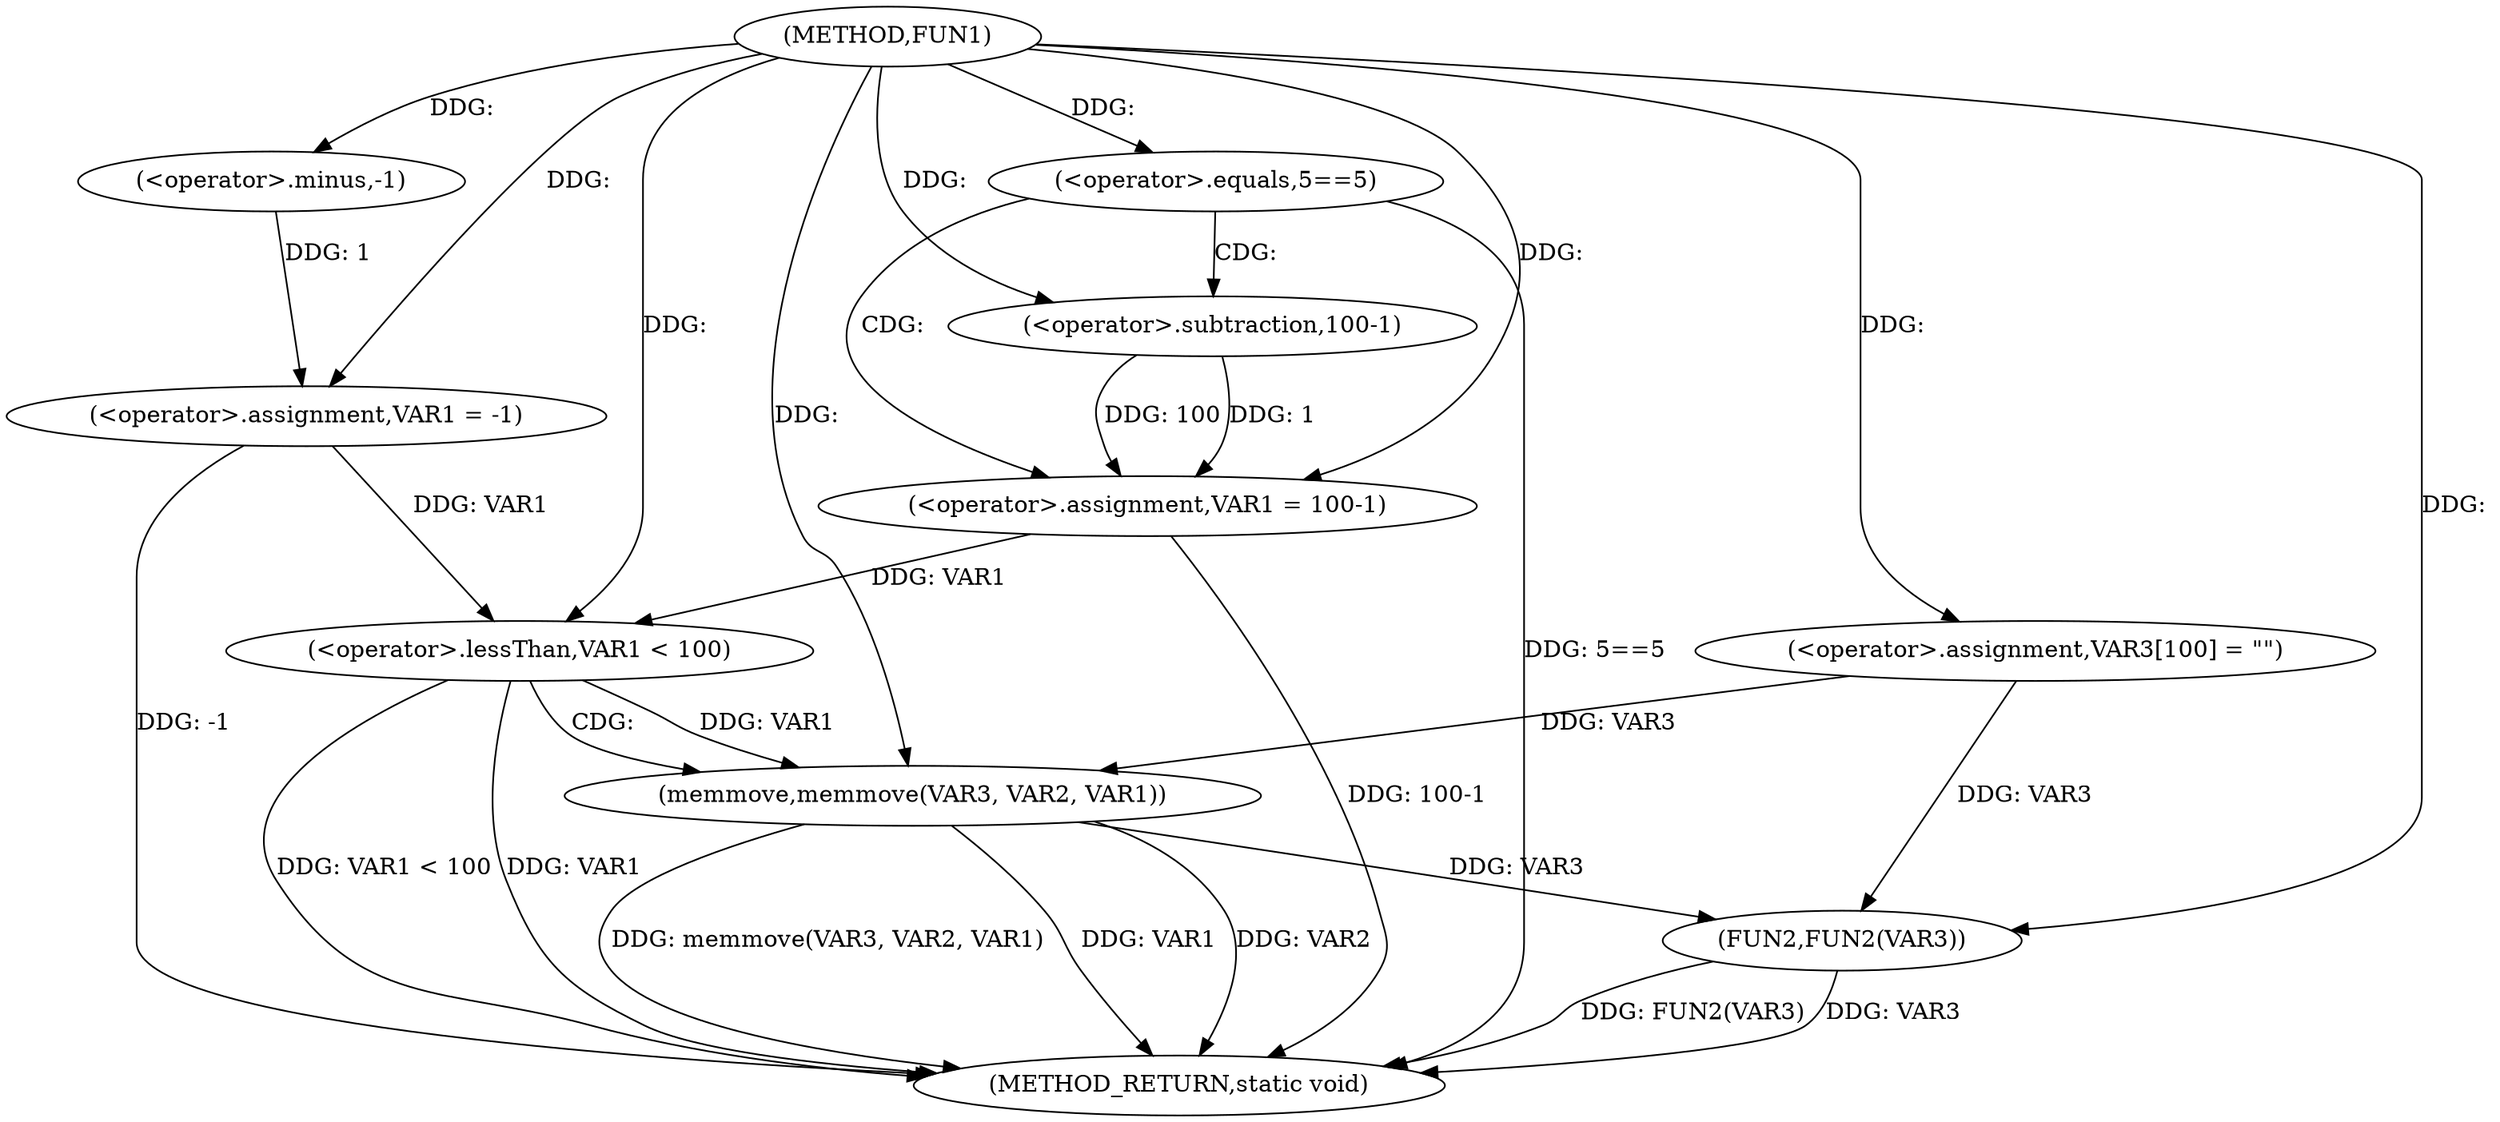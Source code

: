 digraph FUN1 {  
"1000100" [label = "(METHOD,FUN1)" ]
"1000134" [label = "(METHOD_RETURN,static void)" ]
"1000103" [label = "(<operator>.assignment,VAR1 = -1)" ]
"1000105" [label = "(<operator>.minus,-1)" ]
"1000108" [label = "(<operator>.equals,5==5)" ]
"1000112" [label = "(<operator>.assignment,VAR1 = 100-1)" ]
"1000114" [label = "(<operator>.subtraction,100-1)" ]
"1000120" [label = "(<operator>.assignment,VAR3[100] = \"\")" ]
"1000124" [label = "(<operator>.lessThan,VAR1 < 100)" ]
"1000128" [label = "(memmove,memmove(VAR3, VAR2, VAR1))" ]
"1000132" [label = "(FUN2,FUN2(VAR3))" ]
  "1000128" -> "1000134"  [ label = "DDG: VAR2"] 
  "1000124" -> "1000134"  [ label = "DDG: VAR1"] 
  "1000108" -> "1000134"  [ label = "DDG: 5==5"] 
  "1000103" -> "1000134"  [ label = "DDG: -1"] 
  "1000112" -> "1000134"  [ label = "DDG: 100-1"] 
  "1000132" -> "1000134"  [ label = "DDG: FUN2(VAR3)"] 
  "1000128" -> "1000134"  [ label = "DDG: memmove(VAR3, VAR2, VAR1)"] 
  "1000132" -> "1000134"  [ label = "DDG: VAR3"] 
  "1000128" -> "1000134"  [ label = "DDG: VAR1"] 
  "1000124" -> "1000134"  [ label = "DDG: VAR1 < 100"] 
  "1000105" -> "1000103"  [ label = "DDG: 1"] 
  "1000100" -> "1000103"  [ label = "DDG: "] 
  "1000100" -> "1000105"  [ label = "DDG: "] 
  "1000100" -> "1000108"  [ label = "DDG: "] 
  "1000114" -> "1000112"  [ label = "DDG: 100"] 
  "1000114" -> "1000112"  [ label = "DDG: 1"] 
  "1000100" -> "1000112"  [ label = "DDG: "] 
  "1000100" -> "1000114"  [ label = "DDG: "] 
  "1000100" -> "1000120"  [ label = "DDG: "] 
  "1000103" -> "1000124"  [ label = "DDG: VAR1"] 
  "1000112" -> "1000124"  [ label = "DDG: VAR1"] 
  "1000100" -> "1000124"  [ label = "DDG: "] 
  "1000120" -> "1000128"  [ label = "DDG: VAR3"] 
  "1000100" -> "1000128"  [ label = "DDG: "] 
  "1000124" -> "1000128"  [ label = "DDG: VAR1"] 
  "1000128" -> "1000132"  [ label = "DDG: VAR3"] 
  "1000120" -> "1000132"  [ label = "DDG: VAR3"] 
  "1000100" -> "1000132"  [ label = "DDG: "] 
  "1000108" -> "1000112"  [ label = "CDG: "] 
  "1000108" -> "1000114"  [ label = "CDG: "] 
  "1000124" -> "1000128"  [ label = "CDG: "] 
}
